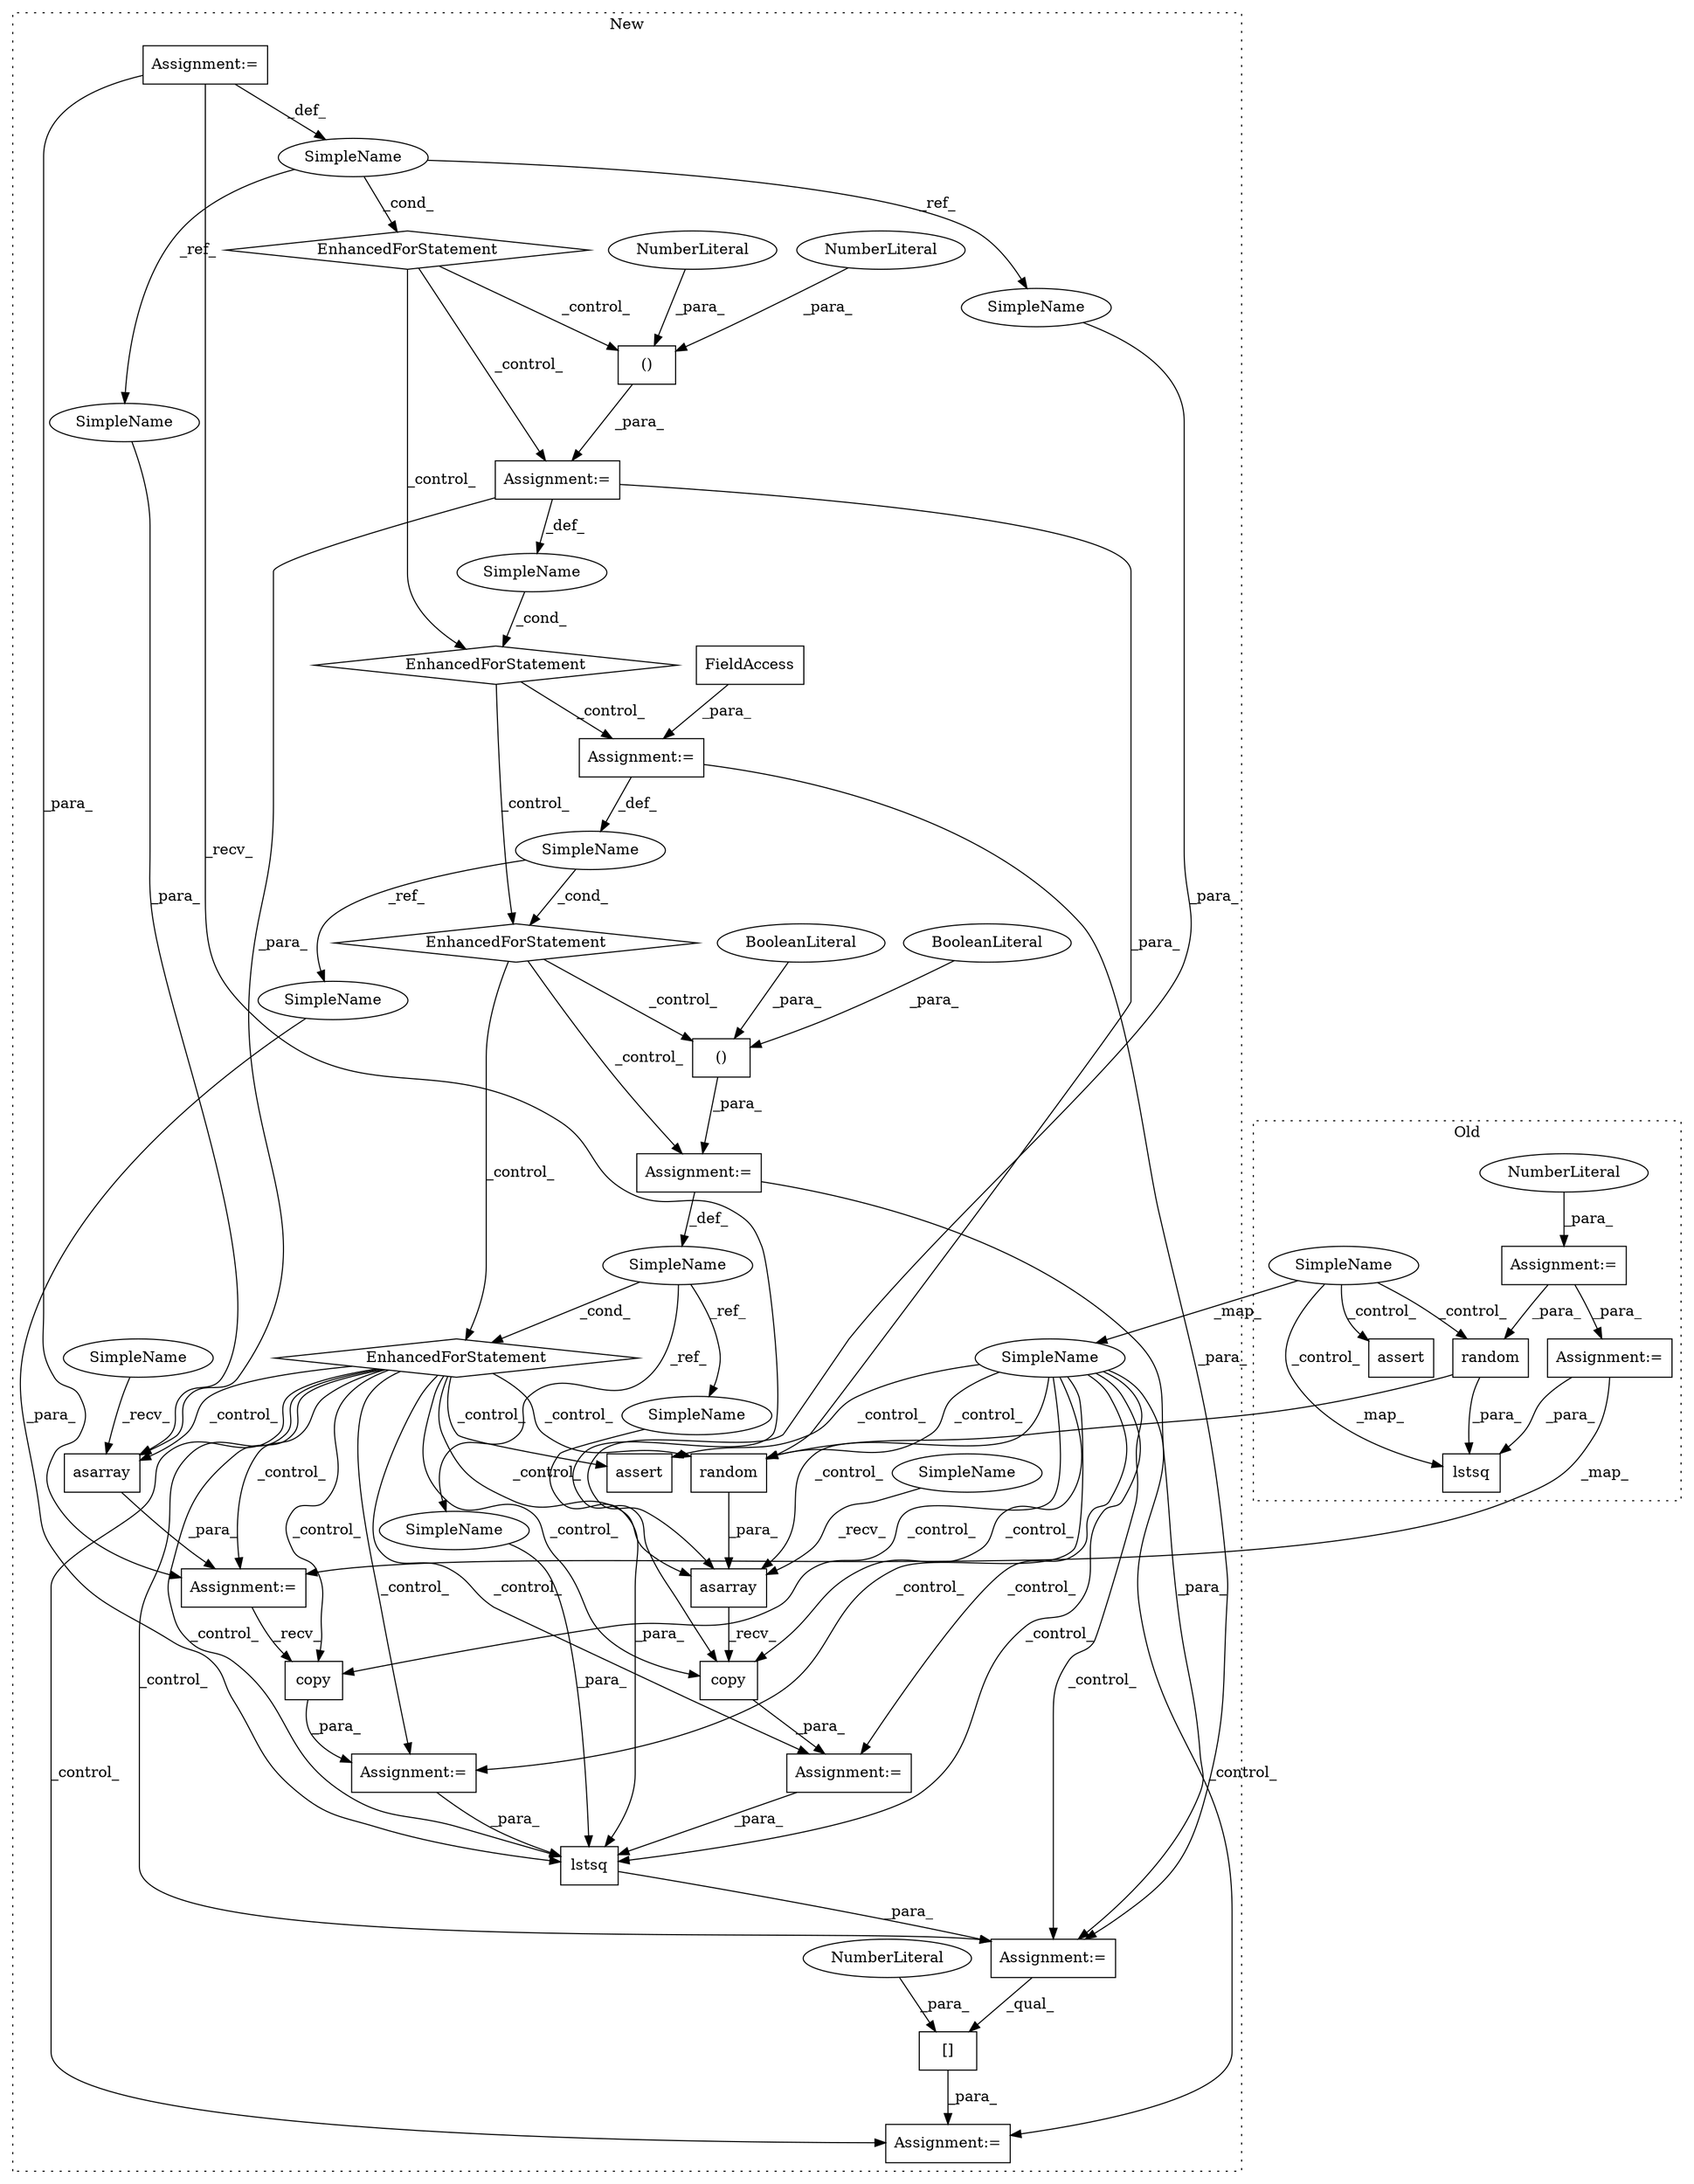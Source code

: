 digraph G {
subgraph cluster0 {
1 [label="random" a="32" s="29957,29978" l="7,1" shape="box"];
15 [label="lstsq" a="32" s="30041,30050" l="6,1" shape="box"];
35 [label="Assignment:=" a="7" s="29619" l="1" shape="box"];
37 [label="SimpleName" a="42" s="29933" l="1" shape="ellipse"];
38 [label="NumberLiteral" a="34" s="29620" l="2" shape="ellipse"];
39 [label="Assignment:=" a="7" s="29639" l="1" shape="box"];
41 [label="assert" a="32" s="30110,30157" l="26,1" shape="box"];
label = "Old";
style="dotted";
}
subgraph cluster1 {
2 [label="random" a="32" s="37507,37528" l="7,1" shape="box"];
3 [label="Assignment:=" a="7" s="37673" l="1" shape="box"];
4 [label="Assignment:=" a="7" s="37554" l="1" shape="box"];
5 [label="SimpleName" a="42" s="37005" l="9" shape="ellipse"];
6 [label="()" a="106" s="37028" l="22" shape="box"];
7 [label="EnhancedForStatement" a="70" s="36936,37050" l="65,3" shape="diamond"];
8 [label="()" a="106" s="36744" l="57" shape="box"];
9 [label="EnhancedForStatement" a="70" s="36814,36922" l="61,2" shape="diamond"];
10 [label="BooleanLiteral" a="9" s="37045" l="5" shape="ellipse"];
11 [label="EnhancedForStatement" a="70" s="36654,36801" l="69,3" shape="diamond"];
12 [label="BooleanLiteral" a="9" s="37028" l="4" shape="ellipse"];
13 [label="EnhancedForStatement" a="70" s="36565,36644" l="53,2" shape="diamond"];
14 [label="lstsq" a="32" s="37610,37655" l="6,1" shape="box"];
16 [label="assert" a="32" s="37779,37907" l="16,1" shape="box"];
17 [label="copy" a="32" s="37557" l="6" shape="box"];
18 [label="asarray" a="32" s="37499,37535" l="8,1" shape="box"];
19 [label="asarray" a="32" s="37075,37158" l="8,1" shape="box"];
20 [label="copy" a="32" s="37584" l="6" shape="box"];
21 [label="[]" a="2" s="37674,37679" l="4,1" shape="box"];
22 [label="NumberLiteral" a="34" s="36760" l="2" shape="ellipse"];
23 [label="NumberLiteral" a="34" s="37678" l="1" shape="ellipse"];
24 [label="NumberLiteral" a="34" s="36745" l="2" shape="ellipse"];
25 [label="SimpleName" a="42" s="36622" l="5" shape="ellipse"];
26 [label="SimpleName" a="42" s="36727" l="1" shape="ellipse"];
27 [label="SimpleName" a="42" s="36882" l="13" shape="ellipse"];
28 [label="Assignment:=" a="7" s="37609" l="1" shape="box"];
29 [label="Assignment:=" a="7" s="36936,37050" l="65,3" shape="box"];
30 [label="Assignment:=" a="7" s="36565,36644" l="53,2" shape="box"];
31 [label="Assignment:=" a="7" s="37581" l="1" shape="box"];
32 [label="Assignment:=" a="7" s="36814,36922" l="61,2" shape="box"];
33 [label="FieldAccess" a="22" s="36898" l="24" shape="box"];
34 [label="Assignment:=" a="7" s="36654,36801" l="69,3" shape="box"];
36 [label="SimpleName" a="42" s="37461" l="1" shape="ellipse"];
40 [label="Assignment:=" a="7" s="37068" l="1" shape="box"];
42 [label="SimpleName" a="42" s="37646" l="9" shape="ellipse"];
43 [label="SimpleName" a="42" s="37636" l="9" shape="ellipse"];
44 [label="SimpleName" a="42" s="37622" l="13" shape="ellipse"];
45 [label="SimpleName" a="42" s="37530" l="5" shape="ellipse"];
46 [label="SimpleName" a="42" s="37153" l="5" shape="ellipse"];
47 [label="SimpleName" a="42" s="37069" l="5" shape="ellipse"];
48 [label="SimpleName" a="42" s="37493" l="5" shape="ellipse"];
label = "New";
style="dotted";
}
1 -> 15 [label="_para_"];
1 -> 2 [label="_map_"];
2 -> 18 [label="_para_"];
4 -> 14 [label="_para_"];
5 -> 7 [label="_cond_"];
5 -> 42 [label="_ref_"];
5 -> 43 [label="_ref_"];
6 -> 29 [label="_para_"];
7 -> 3 [label="_control_"];
7 -> 14 [label="_control_"];
7 -> 4 [label="_control_"];
7 -> 17 [label="_control_"];
7 -> 20 [label="_control_"];
7 -> 2 [label="_control_"];
7 -> 19 [label="_control_"];
7 -> 40 [label="_control_"];
7 -> 31 [label="_control_"];
7 -> 28 [label="_control_"];
7 -> 16 [label="_control_"];
7 -> 18 [label="_control_"];
8 -> 34 [label="_para_"];
9 -> 7 [label="_control_"];
9 -> 29 [label="_control_"];
9 -> 6 [label="_control_"];
10 -> 6 [label="_para_"];
11 -> 9 [label="_control_"];
11 -> 32 [label="_control_"];
12 -> 6 [label="_para_"];
13 -> 34 [label="_control_"];
13 -> 11 [label="_control_"];
13 -> 8 [label="_control_"];
14 -> 28 [label="_para_"];
17 -> 4 [label="_para_"];
18 -> 20 [label="_recv_"];
19 -> 40 [label="_para_"];
20 -> 31 [label="_para_"];
21 -> 3 [label="_para_"];
22 -> 8 [label="_para_"];
23 -> 21 [label="_para_"];
24 -> 8 [label="_para_"];
25 -> 13 [label="_cond_"];
25 -> 45 [label="_ref_"];
25 -> 46 [label="_ref_"];
26 -> 11 [label="_cond_"];
27 -> 9 [label="_cond_"];
27 -> 44 [label="_ref_"];
28 -> 21 [label="_qual_"];
29 -> 28 [label="_para_"];
29 -> 5 [label="_def_"];
30 -> 20 [label="_recv_"];
30 -> 25 [label="_def_"];
30 -> 40 [label="_para_"];
31 -> 14 [label="_para_"];
32 -> 28 [label="_para_"];
32 -> 27 [label="_def_"];
33 -> 32 [label="_para_"];
34 -> 2 [label="_para_"];
34 -> 19 [label="_para_"];
34 -> 26 [label="_def_"];
35 -> 1 [label="_para_"];
35 -> 39 [label="_para_"];
36 -> 14 [label="_control_"];
36 -> 16 [label="_control_"];
36 -> 18 [label="_control_"];
36 -> 31 [label="_control_"];
36 -> 4 [label="_control_"];
36 -> 20 [label="_control_"];
36 -> 17 [label="_control_"];
36 -> 3 [label="_control_"];
36 -> 2 [label="_control_"];
36 -> 28 [label="_control_"];
37 -> 36 [label="_map_"];
37 -> 15 [label="_control_"];
37 -> 1 [label="_control_"];
37 -> 41 [label="_control_"];
38 -> 35 [label="_para_"];
39 -> 40 [label="_map_"];
39 -> 15 [label="_para_"];
40 -> 17 [label="_recv_"];
42 -> 14 [label="_para_"];
43 -> 14 [label="_para_"];
44 -> 14 [label="_para_"];
45 -> 18 [label="_para_"];
46 -> 19 [label="_para_"];
47 -> 19 [label="_recv_"];
48 -> 18 [label="_recv_"];
}